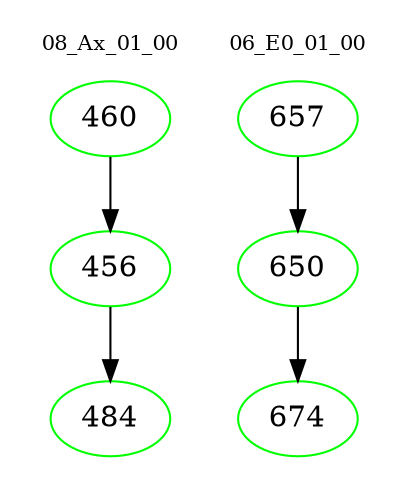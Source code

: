 digraph{
subgraph cluster_0 {
color = white
label = "08_Ax_01_00";
fontsize=10;
T0_460 [label="460", color="green"]
T0_460 -> T0_456 [color="black"]
T0_456 [label="456", color="green"]
T0_456 -> T0_484 [color="black"]
T0_484 [label="484", color="green"]
}
subgraph cluster_1 {
color = white
label = "06_E0_01_00";
fontsize=10;
T1_657 [label="657", color="green"]
T1_657 -> T1_650 [color="black"]
T1_650 [label="650", color="green"]
T1_650 -> T1_674 [color="black"]
T1_674 [label="674", color="green"]
}
}
